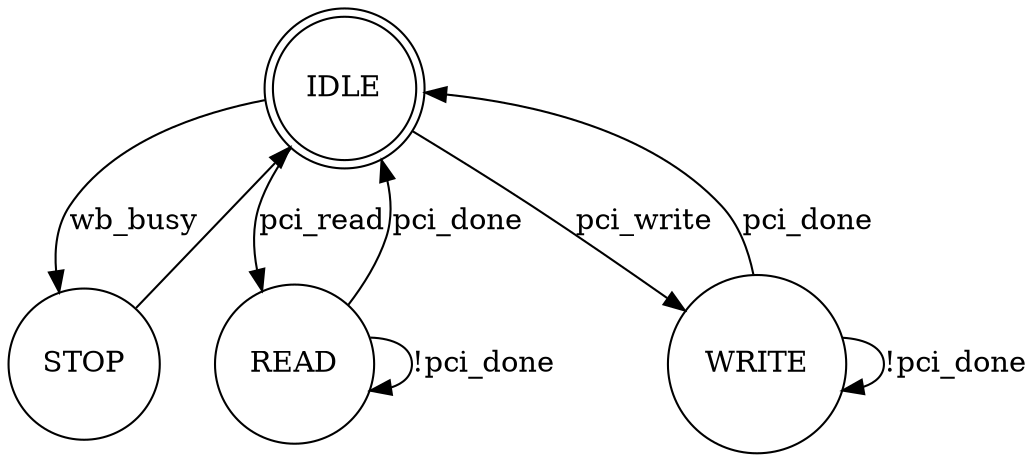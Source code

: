 digraph PCI_PCI_State_Machine {
//	rankdir	= LR;		// What does this do?
	size	= "8,5";	// What does this do?
	node [shape = doublecircle]; IDLE;
	node [shape = circle]
	STOP	-> IDLE;
	IDLE	-> STOP	[label = "wb_busy"];
	IDLE	-> READ	[label = "pci_read"];
	READ	-> IDLE	[label = "pci_done"];
	READ	-> READ	[label = "!pci_done"];
	IDLE	-> WRITE[label = "pci_write"];
	WRITE	-> IDLE	[label = "pci_done"];
	WRITE	-> WRITE[label = "!pci_done"];
}
